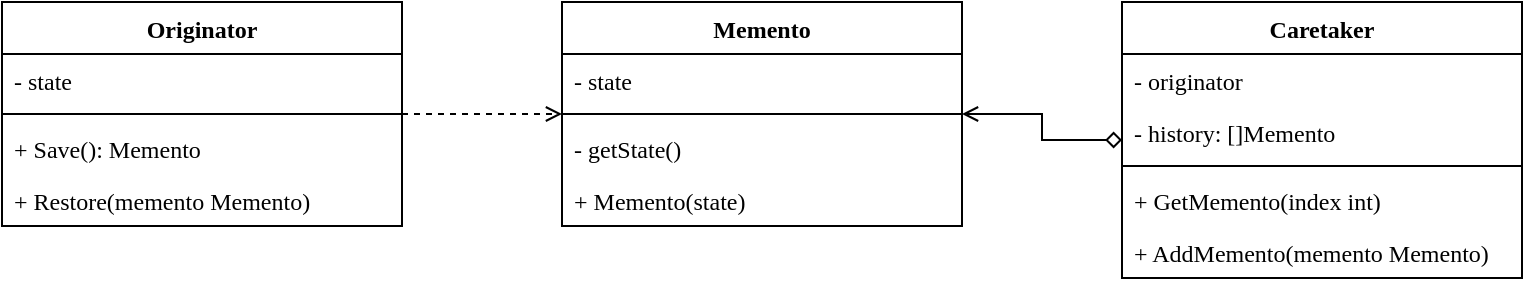 <mxfile version="20.8.16" type="device"><diagram name="第 1 页" id="acl7Rr9h8ZrI_yC54ffS"><mxGraphModel dx="851" dy="610" grid="1" gridSize="10" guides="1" tooltips="1" connect="1" arrows="1" fold="1" page="1" pageScale="1" pageWidth="827" pageHeight="1169" math="0" shadow="0"><root><mxCell id="0"/><mxCell id="1" parent="0"/><mxCell id="hBX8tDYPMdokaaLtznfV-17" value="" style="edgeStyle=orthogonalEdgeStyle;rounded=0;orthogonalLoop=1;jettySize=auto;html=1;fontFamily=Times New Roman;dashed=1;endArrow=open;endFill=0;" edge="1" parent="1" source="hBX8tDYPMdokaaLtznfV-1" target="hBX8tDYPMdokaaLtznfV-6"><mxGeometry relative="1" as="geometry"/></mxCell><mxCell id="hBX8tDYPMdokaaLtznfV-1" value="Originator" style="swimlane;fontStyle=1;align=center;verticalAlign=top;childLayout=stackLayout;horizontal=1;startSize=26;horizontalStack=0;resizeParent=1;resizeParentMax=0;resizeLast=0;collapsible=1;marginBottom=0;fontFamily=Times New Roman;" vertex="1" parent="1"><mxGeometry x="40" y="40" width="200" height="112" as="geometry"/></mxCell><mxCell id="hBX8tDYPMdokaaLtznfV-2" value="- state" style="text;strokeColor=none;fillColor=none;align=left;verticalAlign=top;spacingLeft=4;spacingRight=4;overflow=hidden;rotatable=0;points=[[0,0.5],[1,0.5]];portConstraint=eastwest;fontFamily=Times New Roman;" vertex="1" parent="hBX8tDYPMdokaaLtznfV-1"><mxGeometry y="26" width="200" height="26" as="geometry"/></mxCell><mxCell id="hBX8tDYPMdokaaLtznfV-3" value="" style="line;strokeWidth=1;fillColor=none;align=left;verticalAlign=middle;spacingTop=-1;spacingLeft=3;spacingRight=3;rotatable=0;labelPosition=right;points=[];portConstraint=eastwest;strokeColor=inherit;fontFamily=Times New Roman;" vertex="1" parent="hBX8tDYPMdokaaLtznfV-1"><mxGeometry y="52" width="200" height="8" as="geometry"/></mxCell><mxCell id="hBX8tDYPMdokaaLtznfV-4" value="+ Save(): Memento" style="text;strokeColor=none;fillColor=none;align=left;verticalAlign=top;spacingLeft=4;spacingRight=4;overflow=hidden;rotatable=0;points=[[0,0.5],[1,0.5]];portConstraint=eastwest;fontFamily=Times New Roman;" vertex="1" parent="hBX8tDYPMdokaaLtznfV-1"><mxGeometry y="60" width="200" height="26" as="geometry"/></mxCell><mxCell id="hBX8tDYPMdokaaLtznfV-5" value="+ Restore(memento Memento)" style="text;strokeColor=none;fillColor=none;align=left;verticalAlign=top;spacingLeft=4;spacingRight=4;overflow=hidden;rotatable=0;points=[[0,0.5],[1,0.5]];portConstraint=eastwest;fontFamily=Times New Roman;" vertex="1" parent="hBX8tDYPMdokaaLtznfV-1"><mxGeometry y="86" width="200" height="26" as="geometry"/></mxCell><mxCell id="hBX8tDYPMdokaaLtznfV-6" value="Memento" style="swimlane;fontStyle=1;align=center;verticalAlign=top;childLayout=stackLayout;horizontal=1;startSize=26;horizontalStack=0;resizeParent=1;resizeParentMax=0;resizeLast=0;collapsible=1;marginBottom=0;fontFamily=Times New Roman;" vertex="1" parent="1"><mxGeometry x="320" y="40" width="200" height="112" as="geometry"/></mxCell><mxCell id="hBX8tDYPMdokaaLtznfV-7" value="- state" style="text;strokeColor=none;fillColor=none;align=left;verticalAlign=top;spacingLeft=4;spacingRight=4;overflow=hidden;rotatable=0;points=[[0,0.5],[1,0.5]];portConstraint=eastwest;fontFamily=Times New Roman;" vertex="1" parent="hBX8tDYPMdokaaLtznfV-6"><mxGeometry y="26" width="200" height="26" as="geometry"/></mxCell><mxCell id="hBX8tDYPMdokaaLtznfV-8" value="" style="line;strokeWidth=1;fillColor=none;align=left;verticalAlign=middle;spacingTop=-1;spacingLeft=3;spacingRight=3;rotatable=0;labelPosition=right;points=[];portConstraint=eastwest;strokeColor=inherit;fontFamily=Times New Roman;" vertex="1" parent="hBX8tDYPMdokaaLtznfV-6"><mxGeometry y="52" width="200" height="8" as="geometry"/></mxCell><mxCell id="hBX8tDYPMdokaaLtznfV-9" value="- getState()" style="text;strokeColor=none;fillColor=none;align=left;verticalAlign=top;spacingLeft=4;spacingRight=4;overflow=hidden;rotatable=0;points=[[0,0.5],[1,0.5]];portConstraint=eastwest;fontFamily=Times New Roman;" vertex="1" parent="hBX8tDYPMdokaaLtznfV-6"><mxGeometry y="60" width="200" height="26" as="geometry"/></mxCell><mxCell id="hBX8tDYPMdokaaLtznfV-10" value="+ Memento(state)" style="text;strokeColor=none;fillColor=none;align=left;verticalAlign=top;spacingLeft=4;spacingRight=4;overflow=hidden;rotatable=0;points=[[0,0.5],[1,0.5]];portConstraint=eastwest;fontFamily=Times New Roman;" vertex="1" parent="hBX8tDYPMdokaaLtznfV-6"><mxGeometry y="86" width="200" height="26" as="geometry"/></mxCell><mxCell id="hBX8tDYPMdokaaLtznfV-18" value="" style="edgeStyle=orthogonalEdgeStyle;rounded=0;orthogonalLoop=1;jettySize=auto;html=1;fontFamily=Times New Roman;endArrow=open;endFill=0;startArrow=diamond;startFill=0;" edge="1" parent="1" source="hBX8tDYPMdokaaLtznfV-11" target="hBX8tDYPMdokaaLtznfV-6"><mxGeometry relative="1" as="geometry"/></mxCell><mxCell id="hBX8tDYPMdokaaLtznfV-11" value="Caretaker" style="swimlane;fontStyle=1;align=center;verticalAlign=top;childLayout=stackLayout;horizontal=1;startSize=26;horizontalStack=0;resizeParent=1;resizeParentMax=0;resizeLast=0;collapsible=1;marginBottom=0;fontFamily=Times New Roman;" vertex="1" parent="1"><mxGeometry x="600" y="40" width="200" height="138" as="geometry"/></mxCell><mxCell id="hBX8tDYPMdokaaLtznfV-12" value="- originator" style="text;strokeColor=none;fillColor=none;align=left;verticalAlign=top;spacingLeft=4;spacingRight=4;overflow=hidden;rotatable=0;points=[[0,0.5],[1,0.5]];portConstraint=eastwest;fontFamily=Times New Roman;" vertex="1" parent="hBX8tDYPMdokaaLtznfV-11"><mxGeometry y="26" width="200" height="26" as="geometry"/></mxCell><mxCell id="hBX8tDYPMdokaaLtznfV-16" value="- history: []Memento" style="text;strokeColor=none;fillColor=none;align=left;verticalAlign=top;spacingLeft=4;spacingRight=4;overflow=hidden;rotatable=0;points=[[0,0.5],[1,0.5]];portConstraint=eastwest;fontFamily=Times New Roman;" vertex="1" parent="hBX8tDYPMdokaaLtznfV-11"><mxGeometry y="52" width="200" height="26" as="geometry"/></mxCell><mxCell id="hBX8tDYPMdokaaLtznfV-13" value="" style="line;strokeWidth=1;fillColor=none;align=left;verticalAlign=middle;spacingTop=-1;spacingLeft=3;spacingRight=3;rotatable=0;labelPosition=right;points=[];portConstraint=eastwest;strokeColor=inherit;fontFamily=Times New Roman;" vertex="1" parent="hBX8tDYPMdokaaLtznfV-11"><mxGeometry y="78" width="200" height="8" as="geometry"/></mxCell><mxCell id="hBX8tDYPMdokaaLtznfV-14" value="+ GetMemento(index int)" style="text;strokeColor=none;fillColor=none;align=left;verticalAlign=top;spacingLeft=4;spacingRight=4;overflow=hidden;rotatable=0;points=[[0,0.5],[1,0.5]];portConstraint=eastwest;fontFamily=Times New Roman;" vertex="1" parent="hBX8tDYPMdokaaLtznfV-11"><mxGeometry y="86" width="200" height="26" as="geometry"/></mxCell><mxCell id="hBX8tDYPMdokaaLtznfV-15" value="+ AddMemento(memento Memento)" style="text;strokeColor=none;fillColor=none;align=left;verticalAlign=top;spacingLeft=4;spacingRight=4;overflow=hidden;rotatable=0;points=[[0,0.5],[1,0.5]];portConstraint=eastwest;fontFamily=Times New Roman;" vertex="1" parent="hBX8tDYPMdokaaLtznfV-11"><mxGeometry y="112" width="200" height="26" as="geometry"/></mxCell></root></mxGraphModel></diagram></mxfile>